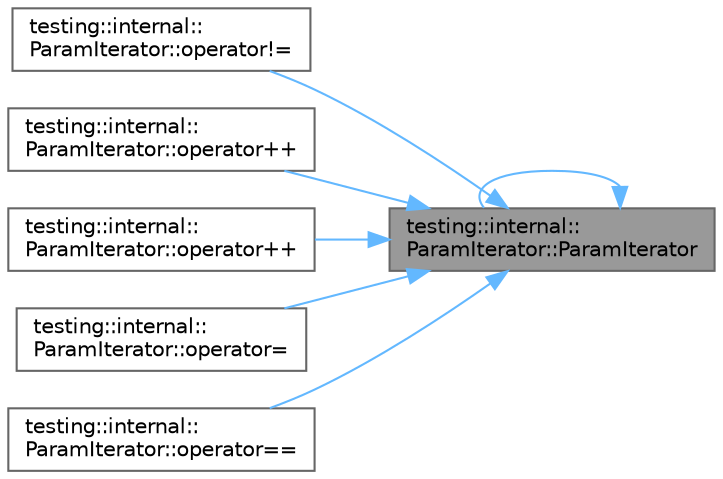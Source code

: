 digraph "testing::internal::ParamIterator::ParamIterator"
{
 // LATEX_PDF_SIZE
  bgcolor="transparent";
  edge [fontname=Helvetica,fontsize=10,labelfontname=Helvetica,labelfontsize=10];
  node [fontname=Helvetica,fontsize=10,shape=box,height=0.2,width=0.4];
  rankdir="RL";
  Node1 [id="Node000001",label="testing::internal::\lParamIterator::ParamIterator",height=0.2,width=0.4,color="gray40", fillcolor="grey60", style="filled", fontcolor="black",tooltip=" "];
  Node1 -> Node2 [id="edge1_Node000001_Node000002",dir="back",color="steelblue1",style="solid",tooltip=" "];
  Node2 [id="Node000002",label="testing::internal::\lParamIterator::operator!=",height=0.2,width=0.4,color="grey40", fillcolor="white", style="filled",URL="$classtesting_1_1internal_1_1_param_iterator.html#a7a6aee04e8e44b5c8294929951cfac2b",tooltip=" "];
  Node1 -> Node3 [id="edge2_Node000001_Node000003",dir="back",color="steelblue1",style="solid",tooltip=" "];
  Node3 [id="Node000003",label="testing::internal::\lParamIterator::operator++",height=0.2,width=0.4,color="grey40", fillcolor="white", style="filled",URL="$classtesting_1_1internal_1_1_param_iterator.html#a93d750e873c3df35f55665013202387e",tooltip=" "];
  Node1 -> Node4 [id="edge3_Node000001_Node000004",dir="back",color="steelblue1",style="solid",tooltip=" "];
  Node4 [id="Node000004",label="testing::internal::\lParamIterator::operator++",height=0.2,width=0.4,color="grey40", fillcolor="white", style="filled",URL="$classtesting_1_1internal_1_1_param_iterator.html#af51e17827dd54977165937550c0fb030",tooltip=" "];
  Node1 -> Node5 [id="edge4_Node000001_Node000005",dir="back",color="steelblue1",style="solid",tooltip=" "];
  Node5 [id="Node000005",label="testing::internal::\lParamIterator::operator=",height=0.2,width=0.4,color="grey40", fillcolor="white", style="filled",URL="$classtesting_1_1internal_1_1_param_iterator.html#acbb319ec83532708814b804886b19eda",tooltip=" "];
  Node1 -> Node6 [id="edge5_Node000001_Node000006",dir="back",color="steelblue1",style="solid",tooltip=" "];
  Node6 [id="Node000006",label="testing::internal::\lParamIterator::operator==",height=0.2,width=0.4,color="grey40", fillcolor="white", style="filled",URL="$classtesting_1_1internal_1_1_param_iterator.html#adc356b4789eb0c2a1b5b033c7874e5a6",tooltip=" "];
  Node1 -> Node1 [id="edge6_Node000001_Node000001",dir="back",color="steelblue1",style="solid",tooltip=" "];
}
